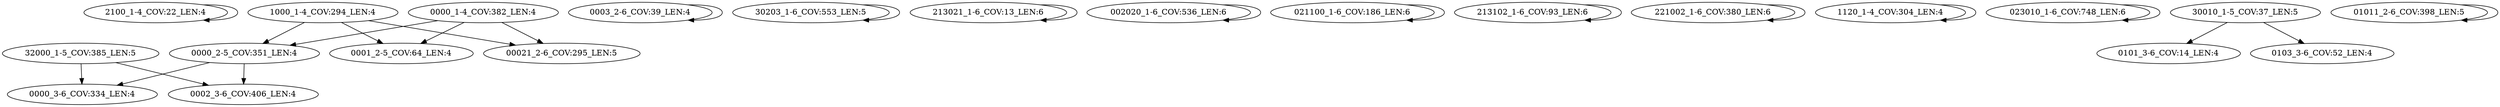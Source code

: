 digraph G {
    "2100_1-4_COV:22_LEN:4" -> "2100_1-4_COV:22_LEN:4";
    "32000_1-5_COV:385_LEN:5" -> "0000_3-6_COV:334_LEN:4";
    "32000_1-5_COV:385_LEN:5" -> "0002_3-6_COV:406_LEN:4";
    "0003_2-6_COV:39_LEN:4" -> "0003_2-6_COV:39_LEN:4";
    "30203_1-6_COV:553_LEN:5" -> "30203_1-6_COV:553_LEN:5";
    "213021_1-6_COV:13_LEN:6" -> "213021_1-6_COV:13_LEN:6";
    "1000_1-4_COV:294_LEN:4" -> "0001_2-5_COV:64_LEN:4";
    "1000_1-4_COV:294_LEN:4" -> "00021_2-6_COV:295_LEN:5";
    "1000_1-4_COV:294_LEN:4" -> "0000_2-5_COV:351_LEN:4";
    "002020_1-6_COV:536_LEN:6" -> "002020_1-6_COV:536_LEN:6";
    "021100_1-6_COV:186_LEN:6" -> "021100_1-6_COV:186_LEN:6";
    "213102_1-6_COV:93_LEN:6" -> "213102_1-6_COV:93_LEN:6";
    "0000_1-4_COV:382_LEN:4" -> "0001_2-5_COV:64_LEN:4";
    "0000_1-4_COV:382_LEN:4" -> "00021_2-6_COV:295_LEN:5";
    "0000_1-4_COV:382_LEN:4" -> "0000_2-5_COV:351_LEN:4";
    "0000_2-5_COV:351_LEN:4" -> "0000_3-6_COV:334_LEN:4";
    "0000_2-5_COV:351_LEN:4" -> "0002_3-6_COV:406_LEN:4";
    "221002_1-6_COV:380_LEN:6" -> "221002_1-6_COV:380_LEN:6";
    "1120_1-4_COV:304_LEN:4" -> "1120_1-4_COV:304_LEN:4";
    "023010_1-6_COV:748_LEN:6" -> "023010_1-6_COV:748_LEN:6";
    "30010_1-5_COV:37_LEN:5" -> "0101_3-6_COV:14_LEN:4";
    "30010_1-5_COV:37_LEN:5" -> "0103_3-6_COV:52_LEN:4";
    "01011_2-6_COV:398_LEN:5" -> "01011_2-6_COV:398_LEN:5";
}
